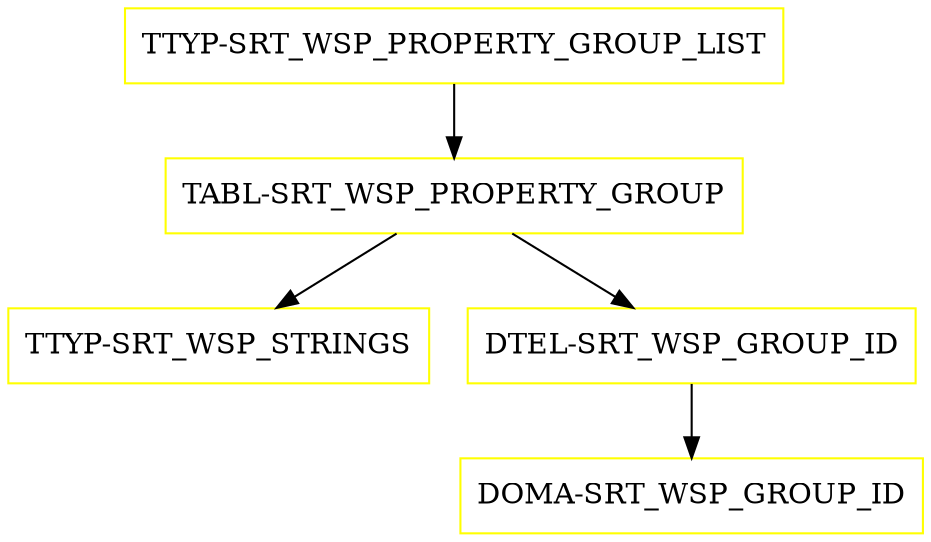 digraph G {
  "TTYP-SRT_WSP_PROPERTY_GROUP_LIST" [shape=box,color=yellow];
  "TABL-SRT_WSP_PROPERTY_GROUP" [shape=box,color=yellow,URL="./TABL_SRT_WSP_PROPERTY_GROUP.html"];
  "TTYP-SRT_WSP_STRINGS" [shape=box,color=yellow,URL="./TTYP_SRT_WSP_STRINGS.html"];
  "DTEL-SRT_WSP_GROUP_ID" [shape=box,color=yellow,URL="./DTEL_SRT_WSP_GROUP_ID.html"];
  "DOMA-SRT_WSP_GROUP_ID" [shape=box,color=yellow,URL="./DOMA_SRT_WSP_GROUP_ID.html"];
  "TTYP-SRT_WSP_PROPERTY_GROUP_LIST" -> "TABL-SRT_WSP_PROPERTY_GROUP";
  "TABL-SRT_WSP_PROPERTY_GROUP" -> "DTEL-SRT_WSP_GROUP_ID";
  "TABL-SRT_WSP_PROPERTY_GROUP" -> "TTYP-SRT_WSP_STRINGS";
  "DTEL-SRT_WSP_GROUP_ID" -> "DOMA-SRT_WSP_GROUP_ID";
}
